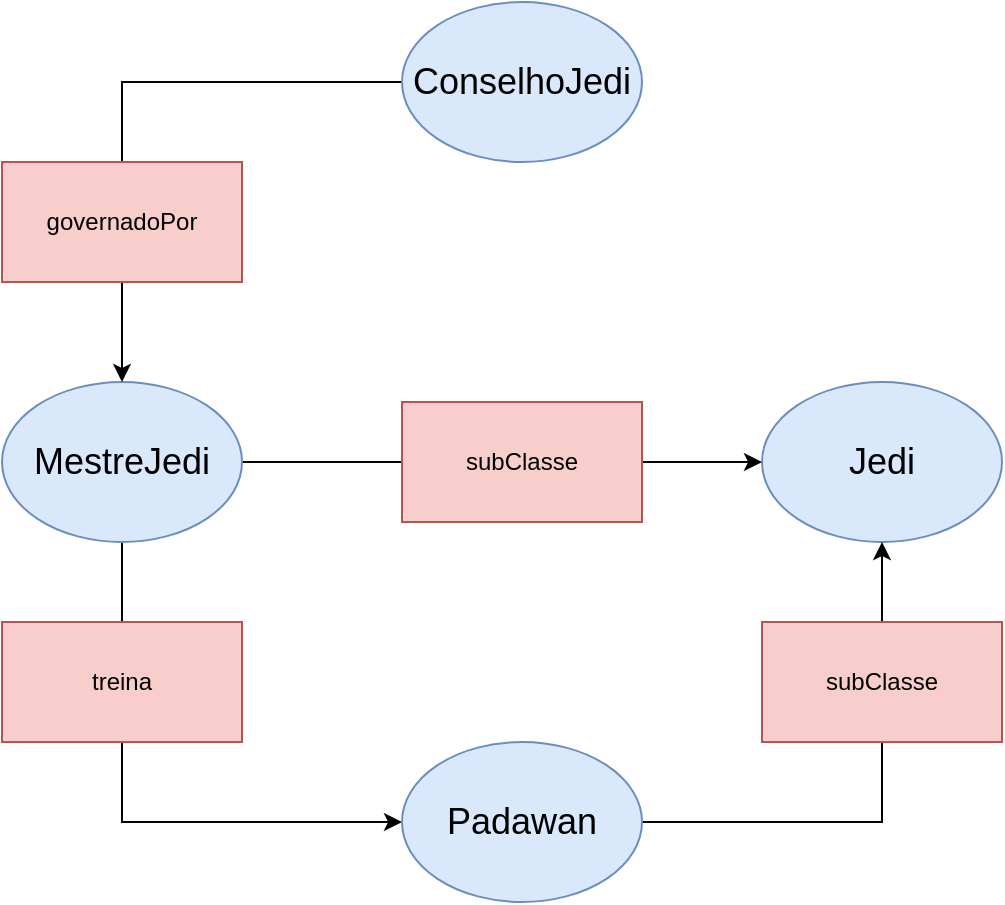 <mxfile version="21.2.8" type="device">
  <diagram id="C5RBs43oDa-KdzZeNtuy" name="Page-1">
    <mxGraphModel dx="1050" dy="621" grid="1" gridSize="10" guides="1" tooltips="1" connect="1" arrows="1" fold="1" page="1" pageScale="1" pageWidth="827" pageHeight="1169" math="0" shadow="0">
      <root>
        <mxCell id="WIyWlLk6GJQsqaUBKTNV-0" />
        <mxCell id="WIyWlLk6GJQsqaUBKTNV-1" parent="WIyWlLk6GJQsqaUBKTNV-0" />
        <mxCell id="-9zMnh3sD8tFNfPxDSBj-0" value="Jedi" style="ellipse;whiteSpace=wrap;html=1;fillColor=#dae8fc;strokeColor=#6c8ebf;fontSize=18;" vertex="1" parent="WIyWlLk6GJQsqaUBKTNV-1">
          <mxGeometry x="560" y="230" width="120" height="80" as="geometry" />
        </mxCell>
        <mxCell id="-9zMnh3sD8tFNfPxDSBj-7" style="edgeStyle=orthogonalEdgeStyle;rounded=0;orthogonalLoop=1;jettySize=auto;html=1;entryX=0;entryY=0.5;entryDx=0;entryDy=0;" edge="1" parent="WIyWlLk6GJQsqaUBKTNV-1" source="-9zMnh3sD8tFNfPxDSBj-2" target="-9zMnh3sD8tFNfPxDSBj-3">
          <mxGeometry relative="1" as="geometry">
            <Array as="points">
              <mxPoint x="240" y="450" />
            </Array>
          </mxGeometry>
        </mxCell>
        <mxCell id="-9zMnh3sD8tFNfPxDSBj-22" style="edgeStyle=orthogonalEdgeStyle;rounded=0;orthogonalLoop=1;jettySize=auto;html=1;entryX=0;entryY=0.5;entryDx=0;entryDy=0;" edge="1" parent="WIyWlLk6GJQsqaUBKTNV-1" source="-9zMnh3sD8tFNfPxDSBj-2" target="-9zMnh3sD8tFNfPxDSBj-0">
          <mxGeometry relative="1" as="geometry" />
        </mxCell>
        <mxCell id="-9zMnh3sD8tFNfPxDSBj-2" value="MestreJedi" style="ellipse;whiteSpace=wrap;html=1;fillColor=#dae8fc;strokeColor=#6c8ebf;fontSize=18;" vertex="1" parent="WIyWlLk6GJQsqaUBKTNV-1">
          <mxGeometry x="180" y="230" width="120" height="80" as="geometry" />
        </mxCell>
        <mxCell id="-9zMnh3sD8tFNfPxDSBj-24" style="edgeStyle=orthogonalEdgeStyle;rounded=0;orthogonalLoop=1;jettySize=auto;html=1;entryX=0.5;entryY=1;entryDx=0;entryDy=0;" edge="1" parent="WIyWlLk6GJQsqaUBKTNV-1" source="-9zMnh3sD8tFNfPxDSBj-3" target="-9zMnh3sD8tFNfPxDSBj-0">
          <mxGeometry relative="1" as="geometry" />
        </mxCell>
        <mxCell id="-9zMnh3sD8tFNfPxDSBj-3" value="Padawan" style="ellipse;whiteSpace=wrap;html=1;fillColor=#dae8fc;strokeColor=#6c8ebf;fontSize=18;" vertex="1" parent="WIyWlLk6GJQsqaUBKTNV-1">
          <mxGeometry x="380" y="410" width="120" height="80" as="geometry" />
        </mxCell>
        <mxCell id="-9zMnh3sD8tFNfPxDSBj-23" style="edgeStyle=orthogonalEdgeStyle;rounded=0;orthogonalLoop=1;jettySize=auto;html=1;entryX=0.5;entryY=0;entryDx=0;entryDy=0;" edge="1" parent="WIyWlLk6GJQsqaUBKTNV-1" source="-9zMnh3sD8tFNfPxDSBj-4" target="-9zMnh3sD8tFNfPxDSBj-2">
          <mxGeometry relative="1" as="geometry" />
        </mxCell>
        <mxCell id="-9zMnh3sD8tFNfPxDSBj-4" value="ConselhoJedi" style="ellipse;whiteSpace=wrap;html=1;fillColor=#dae8fc;strokeColor=#6c8ebf;fontSize=18;" vertex="1" parent="WIyWlLk6GJQsqaUBKTNV-1">
          <mxGeometry x="380" y="40" width="120" height="80" as="geometry" />
        </mxCell>
        <mxCell id="-9zMnh3sD8tFNfPxDSBj-10" value="governadoPor" style="rounded=0;whiteSpace=wrap;html=1;fillColor=#f8cecc;strokeColor=#b85450;" vertex="1" parent="WIyWlLk6GJQsqaUBKTNV-1">
          <mxGeometry x="180" y="120" width="120" height="60" as="geometry" />
        </mxCell>
        <mxCell id="-9zMnh3sD8tFNfPxDSBj-12" value="treina" style="rounded=0;whiteSpace=wrap;html=1;fillColor=#f8cecc;strokeColor=#b85450;" vertex="1" parent="WIyWlLk6GJQsqaUBKTNV-1">
          <mxGeometry x="180" y="350" width="120" height="60" as="geometry" />
        </mxCell>
        <mxCell id="-9zMnh3sD8tFNfPxDSBj-13" value="subClasse" style="rounded=0;whiteSpace=wrap;html=1;fillColor=#f8cecc;strokeColor=#b85450;" vertex="1" parent="WIyWlLk6GJQsqaUBKTNV-1">
          <mxGeometry x="380" y="240" width="120" height="60" as="geometry" />
        </mxCell>
        <mxCell id="-9zMnh3sD8tFNfPxDSBj-15" value="subClasse" style="rounded=0;whiteSpace=wrap;html=1;fillColor=#f8cecc;strokeColor=#b85450;" vertex="1" parent="WIyWlLk6GJQsqaUBKTNV-1">
          <mxGeometry x="560" y="350" width="120" height="60" as="geometry" />
        </mxCell>
      </root>
    </mxGraphModel>
  </diagram>
</mxfile>
